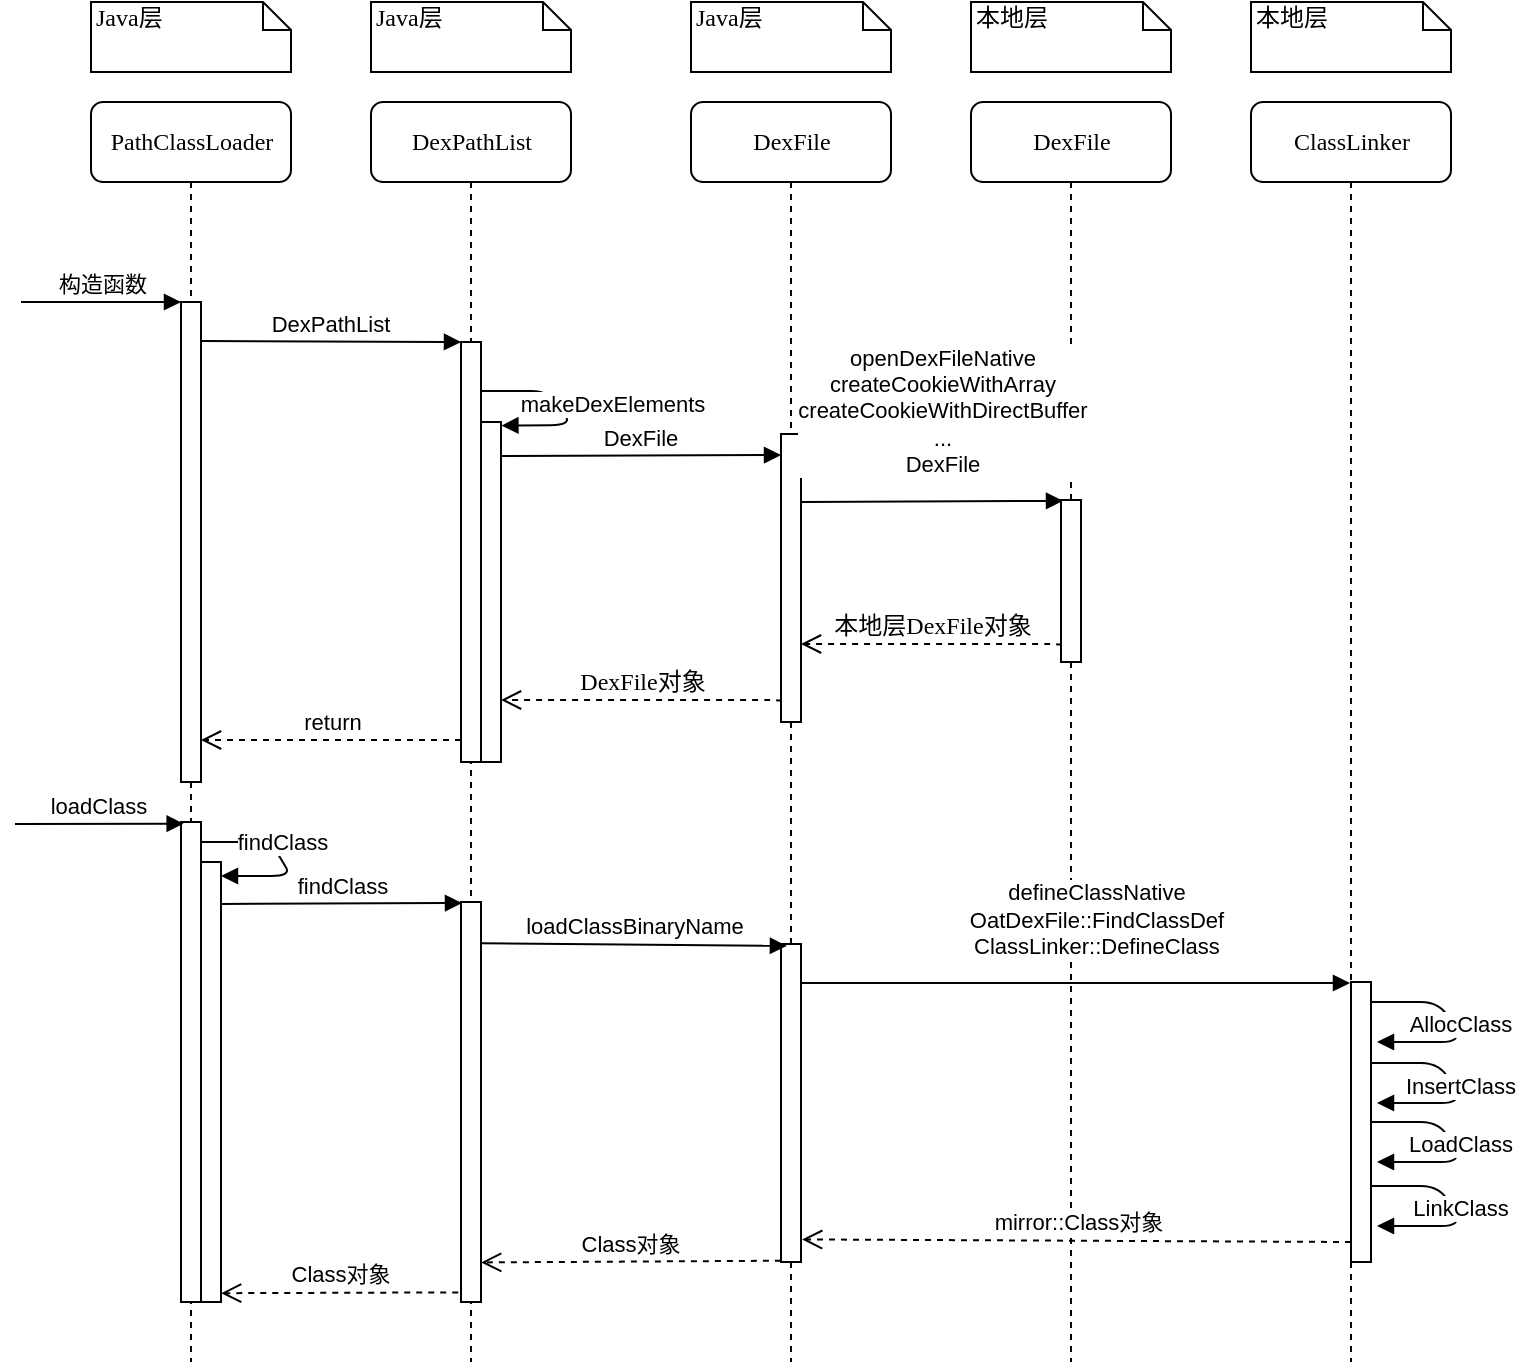 <mxfile version="10.7.5" type="device"><diagram name="Page-1" id="13e1069c-82ec-6db2-03f1-153e76fe0fe0"><mxGraphModel dx="1534" dy="1203" grid="1" gridSize="10" guides="1" tooltips="1" connect="1" arrows="1" fold="1" page="1" pageScale="1" pageWidth="1100" pageHeight="850" background="#ffffff" math="0" shadow="0"><root><mxCell id="0"/><mxCell id="1" parent="0"/><mxCell id="7baba1c4bc27f4b0-2" value="DexPathList" style="shape=umlLifeline;perimeter=lifelinePerimeter;whiteSpace=wrap;html=1;container=1;collapsible=0;recursiveResize=0;outlineConnect=0;rounded=1;shadow=0;comic=0;labelBackgroundColor=none;strokeColor=#000000;strokeWidth=1;fillColor=#FFFFFF;fontFamily=Verdana;fontSize=12;fontColor=#000000;align=center;" parent="1" vertex="1"><mxGeometry x="356.5" y="115" width="100" height="630" as="geometry"/></mxCell><mxCell id="7baba1c4bc27f4b0-10" value="" style="html=1;points=[];perimeter=orthogonalPerimeter;rounded=0;shadow=0;comic=0;labelBackgroundColor=none;strokeColor=#000000;strokeWidth=1;fillColor=#FFFFFF;fontFamily=Verdana;fontSize=12;fontColor=#000000;align=center;" parent="7baba1c4bc27f4b0-2" vertex="1"><mxGeometry x="45" y="120" width="10" height="210" as="geometry"/></mxCell><mxCell id="7baba1c4bc27f4b0-3" value="DexFile&lt;br&gt;" style="shape=umlLifeline;perimeter=lifelinePerimeter;whiteSpace=wrap;html=1;container=1;collapsible=0;recursiveResize=0;outlineConnect=0;rounded=1;shadow=0;comic=0;labelBackgroundColor=none;strokeColor=#000000;strokeWidth=1;fillColor=#FFFFFF;fontFamily=Verdana;fontSize=12;fontColor=#000000;align=center;" parent="1" vertex="1"><mxGeometry x="516.5" y="115" width="100" height="630" as="geometry"/></mxCell><mxCell id="7baba1c4bc27f4b0-13" value="" style="html=1;points=[];perimeter=orthogonalPerimeter;rounded=0;shadow=0;comic=0;labelBackgroundColor=none;strokeColor=#000000;strokeWidth=1;fillColor=#FFFFFF;fontFamily=Verdana;fontSize=12;fontColor=#000000;align=center;" parent="7baba1c4bc27f4b0-3" vertex="1"><mxGeometry x="45" y="166" width="10" height="144" as="geometry"/></mxCell><mxCell id="JSrA7E-KedtXL6OzKFmV-30" value="" style="html=1;points=[];perimeter=orthogonalPerimeter;rounded=0;shadow=0;comic=0;labelBackgroundColor=none;strokeColor=#000000;strokeWidth=1;fillColor=#FFFFFF;fontFamily=Verdana;fontSize=12;fontColor=#000000;align=center;" parent="7baba1c4bc27f4b0-3" vertex="1"><mxGeometry x="45" y="421" width="10" height="159" as="geometry"/></mxCell><mxCell id="7baba1c4bc27f4b0-4" value="DexFile" style="shape=umlLifeline;perimeter=lifelinePerimeter;whiteSpace=wrap;html=1;container=1;collapsible=0;recursiveResize=0;outlineConnect=0;rounded=1;shadow=0;comic=0;labelBackgroundColor=none;strokeColor=#000000;strokeWidth=1;fillColor=#FFFFFF;fontFamily=Verdana;fontSize=12;fontColor=#000000;align=center;" parent="1" vertex="1"><mxGeometry x="656.5" y="115" width="100" height="630" as="geometry"/></mxCell><mxCell id="JSrA7E-KedtXL6OzKFmV-17" value="" style="html=1;points=[];perimeter=orthogonalPerimeter;rounded=0;shadow=0;comic=0;labelBackgroundColor=none;strokeColor=#000000;strokeWidth=1;fillColor=#FFFFFF;fontFamily=Verdana;fontSize=12;fontColor=#000000;align=center;" parent="7baba1c4bc27f4b0-4" vertex="1"><mxGeometry x="45" y="199" width="10" height="81" as="geometry"/></mxCell><mxCell id="7baba1c4bc27f4b0-5" value="ClassLinker" style="shape=umlLifeline;perimeter=lifelinePerimeter;whiteSpace=wrap;html=1;container=1;collapsible=0;recursiveResize=0;outlineConnect=0;rounded=1;shadow=0;comic=0;labelBackgroundColor=none;strokeColor=#000000;strokeWidth=1;fillColor=#FFFFFF;fontFamily=Verdana;fontSize=12;fontColor=#000000;align=center;" parent="1" vertex="1"><mxGeometry x="796.5" y="115" width="100" height="630" as="geometry"/></mxCell><mxCell id="7baba1c4bc27f4b0-8" value="PathClassLoader" style="shape=umlLifeline;perimeter=lifelinePerimeter;whiteSpace=wrap;html=1;container=1;collapsible=0;recursiveResize=0;outlineConnect=0;rounded=1;shadow=0;comic=0;labelBackgroundColor=none;strokeColor=#000000;strokeWidth=1;fillColor=#FFFFFF;fontFamily=Verdana;fontSize=12;fontColor=#000000;align=center;" parent="1" vertex="1"><mxGeometry x="216.5" y="115" width="100" height="630" as="geometry"/></mxCell><mxCell id="7baba1c4bc27f4b0-9" value="" style="html=1;points=[];perimeter=orthogonalPerimeter;rounded=0;shadow=0;comic=0;labelBackgroundColor=none;strokeColor=#000000;strokeWidth=1;fillColor=#FFFFFF;fontFamily=Verdana;fontSize=12;fontColor=#000000;align=center;" parent="7baba1c4bc27f4b0-8" vertex="1"><mxGeometry x="45" y="100" width="10" height="240" as="geometry"/></mxCell><mxCell id="7baba1c4bc27f4b0-40" value="Java层" style="shape=note;whiteSpace=wrap;html=1;size=14;verticalAlign=top;align=left;spacingTop=-6;rounded=0;shadow=0;comic=0;labelBackgroundColor=none;strokeColor=#000000;strokeWidth=1;fillColor=#FFFFFF;fontFamily=Verdana;fontSize=12;fontColor=#000000;" parent="1" vertex="1"><mxGeometry x="216.5" y="65" width="100" height="35" as="geometry"/></mxCell><mxCell id="7baba1c4bc27f4b0-41" value="Java层" style="shape=note;whiteSpace=wrap;html=1;size=14;verticalAlign=top;align=left;spacingTop=-6;rounded=0;shadow=0;comic=0;labelBackgroundColor=none;strokeColor=#000000;strokeWidth=1;fillColor=#FFFFFF;fontFamily=Verdana;fontSize=12;fontColor=#000000;" parent="1" vertex="1"><mxGeometry x="356.5" y="65" width="100" height="35" as="geometry"/></mxCell><mxCell id="7baba1c4bc27f4b0-42" value="Java层" style="shape=note;whiteSpace=wrap;html=1;size=14;verticalAlign=top;align=left;spacingTop=-6;rounded=0;shadow=0;comic=0;labelBackgroundColor=none;strokeColor=#000000;strokeWidth=1;fillColor=#FFFFFF;fontFamily=Verdana;fontSize=12;fontColor=#000000;" parent="1" vertex="1"><mxGeometry x="516.5" y="65" width="100" height="35" as="geometry"/></mxCell><mxCell id="7baba1c4bc27f4b0-43" value="本地层" style="shape=note;whiteSpace=wrap;html=1;size=14;verticalAlign=top;align=left;spacingTop=-6;rounded=0;shadow=0;comic=0;labelBackgroundColor=none;strokeColor=#000000;strokeWidth=1;fillColor=#FFFFFF;fontFamily=Verdana;fontSize=12;fontColor=#000000;" parent="1" vertex="1"><mxGeometry x="656.5" y="65" width="100" height="35" as="geometry"/></mxCell><mxCell id="7baba1c4bc27f4b0-44" value="本地层" style="shape=note;whiteSpace=wrap;html=1;size=14;verticalAlign=top;align=left;spacingTop=-6;rounded=0;shadow=0;comic=0;labelBackgroundColor=none;strokeColor=#000000;strokeWidth=1;fillColor=#FFFFFF;fontFamily=Verdana;fontSize=12;fontColor=#000000;" parent="1" vertex="1"><mxGeometry x="796.5" y="65" width="100" height="35" as="geometry"/></mxCell><mxCell id="JSrA7E-KedtXL6OzKFmV-1" value="构造函数" style="html=1;verticalAlign=bottom;endArrow=block;" parent="1" edge="1"><mxGeometry width="80" relative="1" as="geometry"><mxPoint x="181.5" y="215" as="sourcePoint"/><mxPoint x="261.5" y="215" as="targetPoint"/></mxGeometry></mxCell><mxCell id="JSrA7E-KedtXL6OzKFmV-3" value="DexPathList" style="html=1;verticalAlign=bottom;endArrow=block;" parent="1" target="7baba1c4bc27f4b0-10" edge="1"><mxGeometry width="80" relative="1" as="geometry"><mxPoint x="271.5" y="234.5" as="sourcePoint"/><mxPoint x="351.5" y="234.5" as="targetPoint"/></mxGeometry></mxCell><mxCell id="JSrA7E-KedtXL6OzKFmV-4" value="" style="html=1;points=[];perimeter=orthogonalPerimeter;rounded=0;shadow=0;comic=0;labelBackgroundColor=none;strokeColor=#000000;strokeWidth=1;fillColor=#FFFFFF;fontFamily=Verdana;fontSize=12;fontColor=#000000;align=center;" parent="1" vertex="1"><mxGeometry x="411.5" y="275" width="10" height="170" as="geometry"/></mxCell><mxCell id="JSrA7E-KedtXL6OzKFmV-7" value="DexFile" style="html=1;verticalAlign=bottom;endArrow=block;entryX=0;entryY=0.073;entryDx=0;entryDy=0;entryPerimeter=0;" parent="1" target="7baba1c4bc27f4b0-13" edge="1"><mxGeometry width="80" relative="1" as="geometry"><mxPoint x="421.5" y="292" as="sourcePoint"/><mxPoint x="551.5" y="295.5" as="targetPoint"/></mxGeometry></mxCell><mxCell id="JSrA7E-KedtXL6OzKFmV-9" value="DexFile对象" style="html=1;verticalAlign=bottom;endArrow=open;dashed=1;endSize=8;labelBackgroundColor=none;fontFamily=Verdana;fontSize=12;edgeStyle=elbowEdgeStyle;elbow=vertical;" parent="1" target="JSrA7E-KedtXL6OzKFmV-4" edge="1"><mxGeometry relative="1" as="geometry"><mxPoint x="456.5" y="385" as="targetPoint"/><Array as="points"><mxPoint x="426.5" y="414"/></Array><mxPoint x="561.5" y="415" as="sourcePoint"/></mxGeometry></mxCell><mxCell id="JSrA7E-KedtXL6OzKFmV-10" value="" style="html=1;points=[];perimeter=orthogonalPerimeter;rounded=0;shadow=0;comic=0;labelBackgroundColor=none;strokeColor=#000000;strokeWidth=1;fillColor=#FFFFFF;fontFamily=Verdana;fontSize=12;fontColor=#000000;align=center;" parent="1" vertex="1"><mxGeometry x="261.5" y="475" width="10" height="240" as="geometry"/></mxCell><mxCell id="JSrA7E-KedtXL6OzKFmV-14" value="loadClass" style="html=1;verticalAlign=bottom;endArrow=block;entryX=0.12;entryY=0.143;entryDx=0;entryDy=0;entryPerimeter=0;" parent="1" edge="1"><mxGeometry width="80" relative="1" as="geometry"><mxPoint x="178.5" y="476" as="sourcePoint"/><mxPoint x="262.833" y="475.833" as="targetPoint"/></mxGeometry></mxCell><mxCell id="JSrA7E-KedtXL6OzKFmV-15" value="return" style="html=1;verticalAlign=bottom;endArrow=open;dashed=1;endSize=8;" parent="1" target="7baba1c4bc27f4b0-9" edge="1"><mxGeometry relative="1" as="geometry"><mxPoint x="401.5" y="434" as="sourcePoint"/><mxPoint x="321.5" y="434" as="targetPoint"/></mxGeometry></mxCell><mxCell id="JSrA7E-KedtXL6OzKFmV-16" value="&lt;div&gt;&lt;span&gt;openDexFileNative&lt;/span&gt;&lt;/div&gt;&lt;div&gt;&lt;div&gt;&lt;div&gt;&lt;span&gt;createCookieWithArray&lt;/span&gt;&lt;/div&gt;&lt;/div&gt;&lt;div&gt;&lt;span&gt;createCookieWithDirectBuffer&lt;/span&gt;&lt;/div&gt;&lt;/div&gt;&lt;div&gt;&lt;span&gt;...&lt;/span&gt;&lt;/div&gt;&lt;div&gt;&lt;span&gt;DexFile&lt;/span&gt;&lt;/div&gt;" style="html=1;verticalAlign=bottom;endArrow=block;entryX=0.1;entryY=0.005;entryDx=0;entryDy=0;entryPerimeter=0;" parent="1" target="JSrA7E-KedtXL6OzKFmV-17" edge="1"><mxGeometry x="0.074" y="10" width="80" relative="1" as="geometry"><mxPoint x="571.5" y="315" as="sourcePoint"/><mxPoint x="696.5" y="315" as="targetPoint"/><mxPoint as="offset"/></mxGeometry></mxCell><mxCell id="JSrA7E-KedtXL6OzKFmV-19" value="本地层DexFile对象" style="html=1;verticalAlign=bottom;endArrow=open;dashed=1;endSize=8;labelBackgroundColor=none;fontFamily=Verdana;fontSize=12;edgeStyle=elbowEdgeStyle;elbow=vertical;" parent="1" edge="1"><mxGeometry relative="1" as="geometry"><mxPoint x="571.5" y="386" as="targetPoint"/><Array as="points"><mxPoint x="566.5" y="386"/></Array><mxPoint x="701.5" y="387" as="sourcePoint"/></mxGeometry></mxCell><mxCell id="JSrA7E-KedtXL6OzKFmV-20" value="" style="html=1;points=[];perimeter=orthogonalPerimeter;rounded=0;shadow=0;comic=0;labelBackgroundColor=none;strokeColor=#000000;strokeWidth=1;fillColor=#FFFFFF;fontFamily=Verdana;fontSize=12;fontColor=#000000;align=center;" parent="1" vertex="1"><mxGeometry x="401.5" y="515" width="10" height="200" as="geometry"/></mxCell><mxCell id="JSrA7E-KedtXL6OzKFmV-21" value="findClass" style="html=1;verticalAlign=bottom;endArrow=block;entryX=0.05;entryY=0.074;entryDx=0;entryDy=0;entryPerimeter=0;" parent="1" edge="1"><mxGeometry width="80" relative="1" as="geometry"><mxPoint x="281.5" y="516" as="sourcePoint"/><mxPoint x="402" y="515.5" as="targetPoint"/></mxGeometry></mxCell><mxCell id="JSrA7E-KedtXL6OzKFmV-23" value="" style="html=1;points=[];perimeter=orthogonalPerimeter;rounded=0;shadow=0;comic=0;labelBackgroundColor=none;strokeColor=#000000;strokeWidth=1;fillColor=#FFFFFF;fontFamily=Verdana;fontSize=12;fontColor=#000000;align=center;" parent="1" vertex="1"><mxGeometry x="271.5" y="495" width="10" height="220" as="geometry"/></mxCell><mxCell id="JSrA7E-KedtXL6OzKFmV-26" value="findClass" style="html=1;verticalAlign=bottom;endArrow=block;" parent="1" edge="1"><mxGeometry width="80" relative="1" as="geometry"><mxPoint x="271.5" y="485" as="sourcePoint"/><mxPoint x="281.5" y="502" as="targetPoint"/><Array as="points"><mxPoint x="306.5" y="485"/><mxPoint x="316.5" y="502"/></Array></mxGeometry></mxCell><mxCell id="JSrA7E-KedtXL6OzKFmV-28" value="makeDexElements" style="html=1;verticalAlign=bottom;endArrow=block;entryX=1.021;entryY=0.09;entryDx=0;entryDy=0;entryPerimeter=0;" parent="1" edge="1"><mxGeometry x="0.223" y="-20" width="80" relative="1" as="geometry"><mxPoint x="411.5" y="259.5" as="sourcePoint"/><mxPoint x="421.707" y="276.776" as="targetPoint"/><Array as="points"><mxPoint x="446.5" y="259.5"/><mxPoint x="456.5" y="276.5"/></Array><mxPoint x="20" y="19" as="offset"/></mxGeometry></mxCell><mxCell id="JSrA7E-KedtXL6OzKFmV-29" value="&lt;div&gt;&lt;span&gt;loadClassBinaryName&lt;/span&gt;&lt;/div&gt;" style="html=1;verticalAlign=bottom;endArrow=block;entryX=0.297;entryY=0.006;entryDx=0;entryDy=0;entryPerimeter=0;exitX=0.994;exitY=0.259;exitDx=0;exitDy=0;exitPerimeter=0;" parent="1" target="JSrA7E-KedtXL6OzKFmV-30" edge="1"><mxGeometry width="80" relative="1" as="geometry"><mxPoint x="411.707" y="535.569" as="sourcePoint"/><mxPoint x="532" y="535" as="targetPoint"/></mxGeometry></mxCell><mxCell id="JSrA7E-KedtXL6OzKFmV-32" value="&lt;div&gt;defineClassNative&lt;/div&gt;&lt;div&gt;&lt;div&gt;OatDexFile::FindClassDef&lt;br&gt;&lt;/div&gt;&lt;/div&gt;&lt;div&gt;&lt;div&gt;&lt;span&gt;ClassLinker::DefineClass&lt;/span&gt;&lt;/div&gt;&lt;/div&gt;" style="html=1;verticalAlign=bottom;endArrow=block;" parent="1" target="7baba1c4bc27f4b0-5" edge="1"><mxGeometry x="0.074" y="10" width="80" relative="1" as="geometry"><mxPoint x="571.5" y="555.5" as="sourcePoint"/><mxPoint x="702.397" y="555.19" as="targetPoint"/><mxPoint as="offset"/></mxGeometry></mxCell><mxCell id="JSrA7E-KedtXL6OzKFmV-33" value="" style="html=1;points=[];perimeter=orthogonalPerimeter;rounded=0;shadow=0;comic=0;labelBackgroundColor=none;strokeColor=#000000;strokeWidth=1;fillColor=#FFFFFF;fontFamily=Verdana;fontSize=12;fontColor=#000000;align=center;" parent="1" vertex="1"><mxGeometry x="846.5" y="555" width="10" height="140" as="geometry"/></mxCell><mxCell id="JSrA7E-KedtXL6OzKFmV-35" value="AllocClass" style="html=1;verticalAlign=bottom;endArrow=block;" parent="1" edge="1"><mxGeometry x="0.155" width="80" relative="1" as="geometry"><mxPoint x="856.5" y="565" as="sourcePoint"/><mxPoint x="859.5" y="585" as="targetPoint"/><Array as="points"><mxPoint x="891.5" y="565"/><mxPoint x="901.5" y="585"/></Array><mxPoint as="offset"/></mxGeometry></mxCell><mxCell id="JSrA7E-KedtXL6OzKFmV-38" value="LoadClass" style="html=1;verticalAlign=bottom;endArrow=block;" parent="1" edge="1"><mxGeometry x="0.155" width="80" relative="1" as="geometry"><mxPoint x="856.5" y="625" as="sourcePoint"/><mxPoint x="859.5" y="645" as="targetPoint"/><Array as="points"><mxPoint x="891.5" y="625"/><mxPoint x="901.5" y="645"/></Array><mxPoint as="offset"/></mxGeometry></mxCell><mxCell id="JSrA7E-KedtXL6OzKFmV-41" value="LinkClass" style="html=1;verticalAlign=bottom;endArrow=block;" parent="1" edge="1"><mxGeometry x="0.155" width="80" relative="1" as="geometry"><mxPoint x="856.5" y="657" as="sourcePoint"/><mxPoint x="859.5" y="677" as="targetPoint"/><Array as="points"><mxPoint x="891.5" y="657"/><mxPoint x="901.5" y="677"/></Array><mxPoint as="offset"/></mxGeometry></mxCell><mxCell id="JSrA7E-KedtXL6OzKFmV-43" value="&lt;div&gt;mirror::Class对象&lt;/div&gt;" style="html=1;verticalAlign=bottom;endArrow=open;dashed=1;endSize=8;entryX=1.057;entryY=0.929;entryDx=0;entryDy=0;entryPerimeter=0;" parent="1" target="JSrA7E-KedtXL6OzKFmV-30" edge="1"><mxGeometry relative="1" as="geometry"><mxPoint x="846.5" y="685" as="sourcePoint"/><mxPoint x="576.5" y="685" as="targetPoint"/></mxGeometry></mxCell><mxCell id="JSrA7E-KedtXL6OzKFmV-44" value="Class对象" style="html=1;verticalAlign=bottom;endArrow=open;dashed=1;endSize=8;entryX=1.057;entryY=0.929;entryDx=0;entryDy=0;entryPerimeter=0;exitX=-0.006;exitY=0.996;exitDx=0;exitDy=0;exitPerimeter=0;" parent="1" source="JSrA7E-KedtXL6OzKFmV-30" edge="1"><mxGeometry relative="1" as="geometry"><mxPoint x="556.5" y="695" as="sourcePoint"/><mxPoint x="411.571" y="695.214" as="targetPoint"/></mxGeometry></mxCell><mxCell id="JSrA7E-KedtXL6OzKFmV-45" value="Class对象" style="html=1;verticalAlign=bottom;endArrow=open;dashed=1;endSize=8;exitX=-0.138;exitY=0.976;exitDx=0;exitDy=0;exitPerimeter=0;entryX=1.005;entryY=0.98;entryDx=0;entryDy=0;entryPerimeter=0;" parent="1" source="JSrA7E-KedtXL6OzKFmV-20" target="JSrA7E-KedtXL6OzKFmV-23" edge="1"><mxGeometry relative="1" as="geometry"><mxPoint x="401.548" y="704.976" as="sourcePoint"/><mxPoint x="296.5" y="711" as="targetPoint"/></mxGeometry></mxCell><mxCell id="JSrA7E-KedtXL6OzKFmV-47" value="InsertClass" style="html=1;verticalAlign=bottom;endArrow=block;" parent="1" edge="1"><mxGeometry x="0.155" width="80" relative="1" as="geometry"><mxPoint x="856.5" y="595.5" as="sourcePoint"/><mxPoint x="859.5" y="615.5" as="targetPoint"/><Array as="points"><mxPoint x="891.5" y="595.5"/><mxPoint x="901.5" y="615.5"/></Array><mxPoint as="offset"/></mxGeometry></mxCell></root></mxGraphModel></diagram></mxfile>